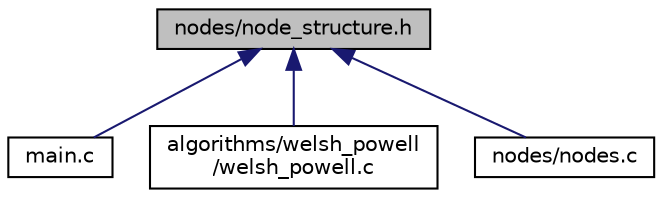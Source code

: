 digraph "nodes/node_structure.h"
{
  edge [fontname="Helvetica",fontsize="10",labelfontname="Helvetica",labelfontsize="10"];
  node [fontname="Helvetica",fontsize="10",shape=record];
  Node1 [label="nodes/node_structure.h",height=0.2,width=0.4,color="black", fillcolor="grey75", style="filled", fontcolor="black"];
  Node1 -> Node2 [dir="back",color="midnightblue",fontsize="10",style="solid"];
  Node2 [label="main.c",height=0.2,width=0.4,color="black", fillcolor="white", style="filled",URL="$main_8c.html"];
  Node1 -> Node3 [dir="back",color="midnightblue",fontsize="10",style="solid"];
  Node3 [label="algorithms/welsh_powell\l/welsh_powell.c",height=0.2,width=0.4,color="black", fillcolor="white", style="filled",URL="$welsh__powell_8c.html"];
  Node1 -> Node4 [dir="back",color="midnightblue",fontsize="10",style="solid"];
  Node4 [label="nodes/nodes.c",height=0.2,width=0.4,color="black", fillcolor="white", style="filled",URL="$nodes_8c.html"];
}
